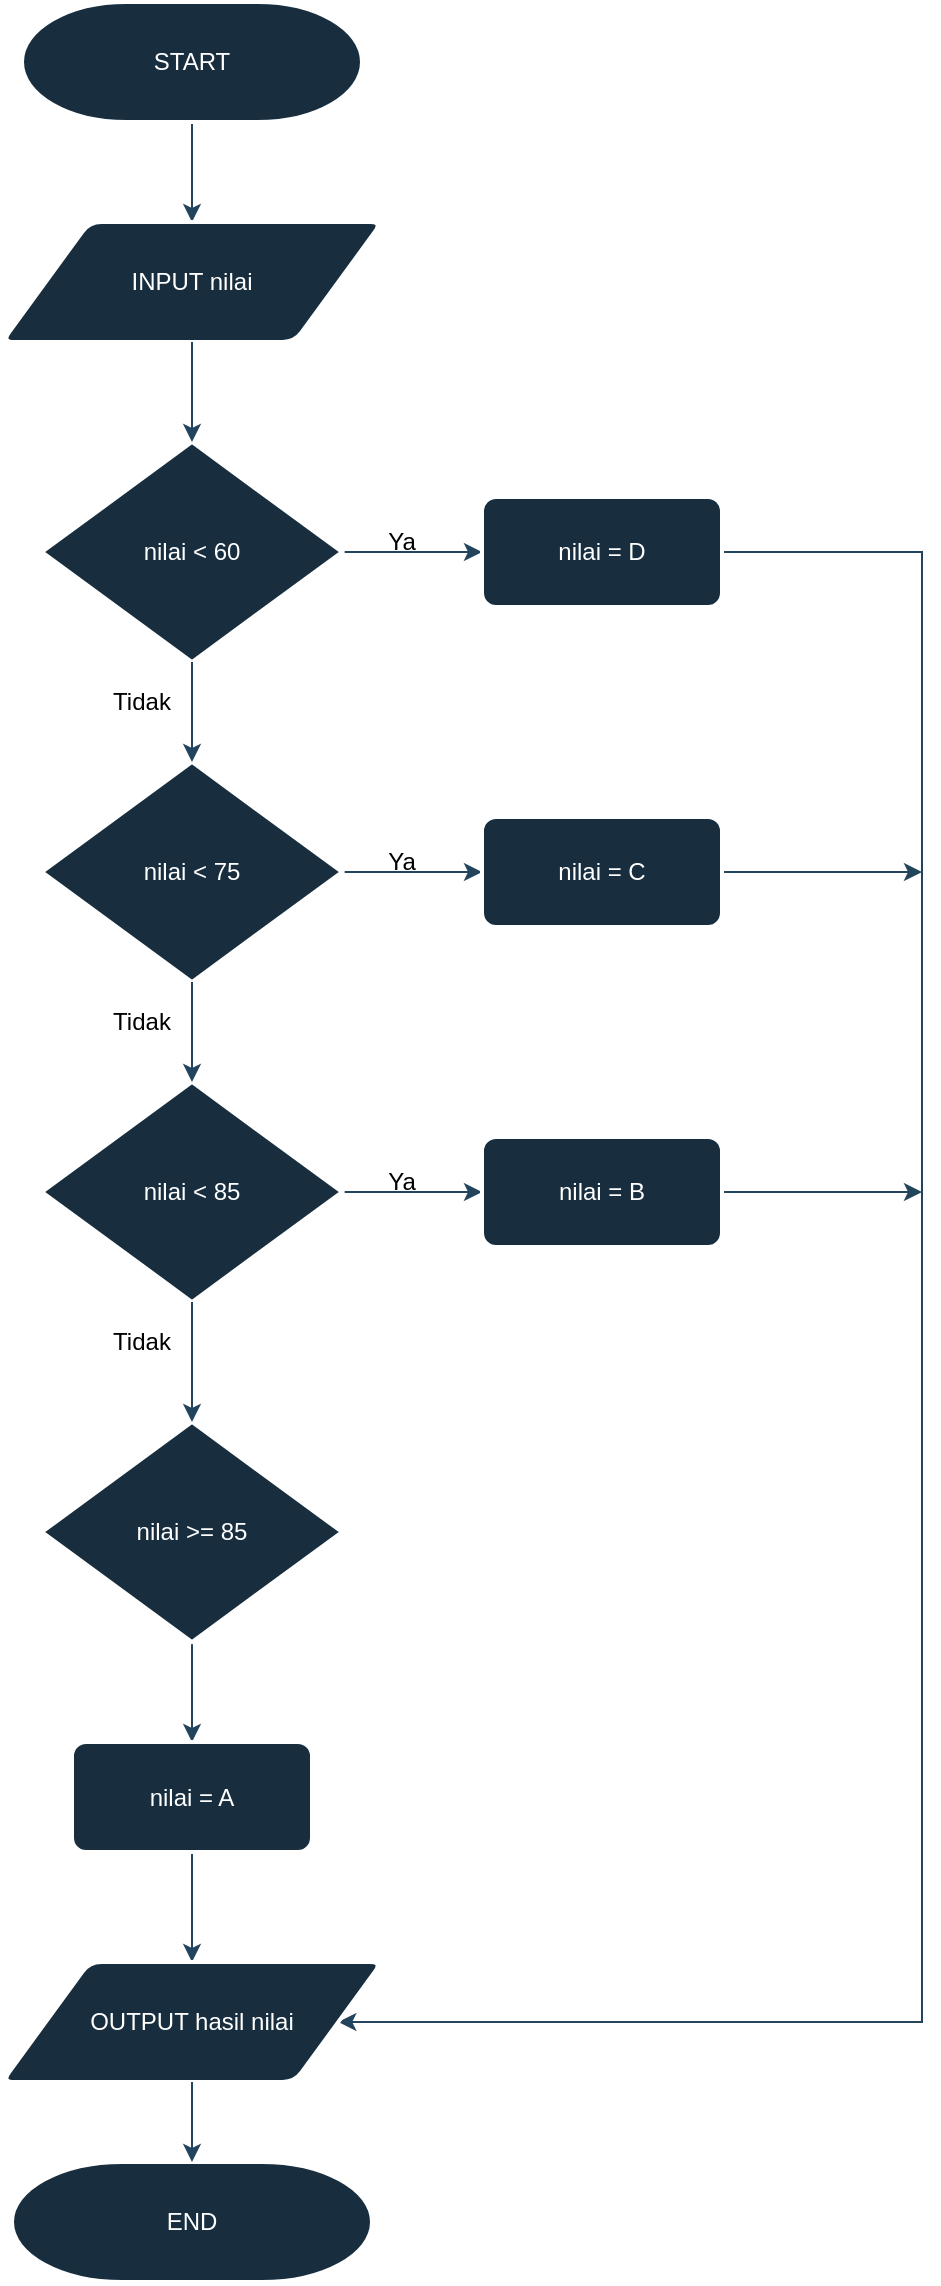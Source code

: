 <mxfile version="23.1.1" type="github">
  <diagram id="C5RBs43oDa-KdzZeNtuy" name="Page-1">
    <mxGraphModel dx="880" dy="434" grid="1" gridSize="10" guides="1" tooltips="1" connect="1" arrows="1" fold="1" page="1" pageScale="1" pageWidth="827" pageHeight="1169" math="0" shadow="0">
      <root>
        <mxCell id="WIyWlLk6GJQsqaUBKTNV-0" />
        <mxCell id="WIyWlLk6GJQsqaUBKTNV-1" parent="WIyWlLk6GJQsqaUBKTNV-0" />
        <mxCell id="iy436ZLBz4zsPdI52_lR-13" style="rounded=0;orthogonalLoop=1;jettySize=auto;html=1;exitX=0.5;exitY=1;exitDx=0;exitDy=0;exitPerimeter=0;entryX=0.5;entryY=0;entryDx=0;entryDy=0;strokeColor=#23445D;" edge="1" parent="WIyWlLk6GJQsqaUBKTNV-1" source="iy436ZLBz4zsPdI52_lR-0" target="iy436ZLBz4zsPdI52_lR-1">
          <mxGeometry relative="1" as="geometry" />
        </mxCell>
        <mxCell id="iy436ZLBz4zsPdI52_lR-0" value="START" style="strokeWidth=2;html=1;shape=mxgraph.flowchart.terminator;whiteSpace=wrap;labelBackgroundColor=none;fillColor=#182E3E;strokeColor=#FFFFFF;fontColor=#FFFFFF;" vertex="1" parent="WIyWlLk6GJQsqaUBKTNV-1">
          <mxGeometry x="320" y="20" width="170" height="60" as="geometry" />
        </mxCell>
        <mxCell id="iy436ZLBz4zsPdI52_lR-1" value="INPUT nilai" style="shape=parallelogram;html=1;strokeWidth=2;perimeter=parallelogramPerimeter;whiteSpace=wrap;rounded=1;arcSize=12;size=0.23;labelBackgroundColor=none;fillColor=#182E3E;strokeColor=#FFFFFF;fontColor=#FFFFFF;" vertex="1" parent="WIyWlLk6GJQsqaUBKTNV-1">
          <mxGeometry x="310" y="130" width="190" height="60" as="geometry" />
        </mxCell>
        <mxCell id="iy436ZLBz4zsPdI52_lR-23" style="edgeStyle=orthogonalEdgeStyle;rounded=0;orthogonalLoop=1;jettySize=auto;html=1;exitX=1;exitY=0.5;exitDx=0;exitDy=0;exitPerimeter=0;entryX=0;entryY=0.5;entryDx=0;entryDy=0;strokeColor=#23445D;" edge="1" parent="WIyWlLk6GJQsqaUBKTNV-1" source="iy436ZLBz4zsPdI52_lR-2" target="iy436ZLBz4zsPdI52_lR-3">
          <mxGeometry relative="1" as="geometry" />
        </mxCell>
        <mxCell id="iy436ZLBz4zsPdI52_lR-2" value="nilai &amp;lt; 60" style="strokeWidth=2;html=1;shape=mxgraph.flowchart.decision;whiteSpace=wrap;labelBackgroundColor=none;fillColor=#182E3E;strokeColor=#FFFFFF;fontColor=#FFFFFF;" vertex="1" parent="WIyWlLk6GJQsqaUBKTNV-1">
          <mxGeometry x="330" y="240" width="150" height="110" as="geometry" />
        </mxCell>
        <mxCell id="iy436ZLBz4zsPdI52_lR-25" style="edgeStyle=elbowEdgeStyle;rounded=0;orthogonalLoop=1;jettySize=auto;html=1;exitX=1;exitY=0.5;exitDx=0;exitDy=0;strokeColor=#23445D;" edge="1" parent="WIyWlLk6GJQsqaUBKTNV-1" source="iy436ZLBz4zsPdI52_lR-3" target="iy436ZLBz4zsPdI52_lR-10">
          <mxGeometry relative="1" as="geometry">
            <Array as="points">
              <mxPoint x="770" y="670" />
            </Array>
          </mxGeometry>
        </mxCell>
        <mxCell id="iy436ZLBz4zsPdI52_lR-3" value="nilai = D" style="rounded=1;whiteSpace=wrap;html=1;absoluteArcSize=1;arcSize=14;strokeWidth=2;labelBackgroundColor=none;fillColor=#182E3E;strokeColor=#FFFFFF;fontColor=#FFFFFF;" vertex="1" parent="WIyWlLk6GJQsqaUBKTNV-1">
          <mxGeometry x="550" y="267.5" width="120" height="55" as="geometry" />
        </mxCell>
        <mxCell id="iy436ZLBz4zsPdI52_lR-26" style="edgeStyle=elbowEdgeStyle;rounded=0;orthogonalLoop=1;jettySize=auto;html=1;exitX=1;exitY=0.5;exitDx=0;exitDy=0;exitPerimeter=0;entryX=0;entryY=0.5;entryDx=0;entryDy=0;strokeColor=#23445D;" edge="1" parent="WIyWlLk6GJQsqaUBKTNV-1" source="iy436ZLBz4zsPdI52_lR-4" target="iy436ZLBz4zsPdI52_lR-7">
          <mxGeometry relative="1" as="geometry" />
        </mxCell>
        <mxCell id="iy436ZLBz4zsPdI52_lR-4" value="nilai &amp;lt; 75" style="strokeWidth=2;html=1;shape=mxgraph.flowchart.decision;whiteSpace=wrap;labelBackgroundColor=none;fillColor=#182E3E;strokeColor=#FFFFFF;fontColor=#FFFFFF;" vertex="1" parent="WIyWlLk6GJQsqaUBKTNV-1">
          <mxGeometry x="330" y="400" width="150" height="110" as="geometry" />
        </mxCell>
        <mxCell id="iy436ZLBz4zsPdI52_lR-27" style="edgeStyle=elbowEdgeStyle;rounded=0;orthogonalLoop=1;jettySize=auto;html=1;exitX=1;exitY=0.5;exitDx=0;exitDy=0;exitPerimeter=0;entryX=0;entryY=0.5;entryDx=0;entryDy=0;strokeColor=#23445D;" edge="1" parent="WIyWlLk6GJQsqaUBKTNV-1" source="iy436ZLBz4zsPdI52_lR-5" target="iy436ZLBz4zsPdI52_lR-8">
          <mxGeometry relative="1" as="geometry" />
        </mxCell>
        <mxCell id="iy436ZLBz4zsPdI52_lR-5" value="nilai &amp;lt; 85" style="strokeWidth=2;html=1;shape=mxgraph.flowchart.decision;whiteSpace=wrap;labelBackgroundColor=none;fillColor=#182E3E;strokeColor=#FFFFFF;fontColor=#FFFFFF;" vertex="1" parent="WIyWlLk6GJQsqaUBKTNV-1">
          <mxGeometry x="330" y="560" width="150" height="110" as="geometry" />
        </mxCell>
        <mxCell id="iy436ZLBz4zsPdI52_lR-18" style="edgeStyle=orthogonalEdgeStyle;rounded=0;orthogonalLoop=1;jettySize=auto;html=1;exitX=0.5;exitY=1;exitDx=0;exitDy=0;exitPerimeter=0;entryX=0.5;entryY=0;entryDx=0;entryDy=0;strokeColor=#23445D;" edge="1" parent="WIyWlLk6GJQsqaUBKTNV-1" source="iy436ZLBz4zsPdI52_lR-6" target="iy436ZLBz4zsPdI52_lR-9">
          <mxGeometry relative="1" as="geometry" />
        </mxCell>
        <mxCell id="iy436ZLBz4zsPdI52_lR-6" value="nilai &amp;gt;= 85" style="strokeWidth=2;html=1;shape=mxgraph.flowchart.decision;whiteSpace=wrap;labelBackgroundColor=none;fillColor=#182E3E;strokeColor=#FFFFFF;fontColor=#FFFFFF;" vertex="1" parent="WIyWlLk6GJQsqaUBKTNV-1">
          <mxGeometry x="330" y="730" width="150" height="110" as="geometry" />
        </mxCell>
        <mxCell id="iy436ZLBz4zsPdI52_lR-28" style="edgeStyle=elbowEdgeStyle;rounded=0;orthogonalLoop=1;jettySize=auto;html=1;exitX=1;exitY=0.5;exitDx=0;exitDy=0;strokeColor=#23445D;" edge="1" parent="WIyWlLk6GJQsqaUBKTNV-1" source="iy436ZLBz4zsPdI52_lR-7">
          <mxGeometry relative="1" as="geometry">
            <mxPoint x="770" y="455" as="targetPoint" />
          </mxGeometry>
        </mxCell>
        <mxCell id="iy436ZLBz4zsPdI52_lR-7" value="nilai = C" style="rounded=1;whiteSpace=wrap;html=1;absoluteArcSize=1;arcSize=14;strokeWidth=2;labelBackgroundColor=none;fillColor=#182E3E;strokeColor=#FFFFFF;fontColor=#FFFFFF;" vertex="1" parent="WIyWlLk6GJQsqaUBKTNV-1">
          <mxGeometry x="550" y="427.5" width="120" height="55" as="geometry" />
        </mxCell>
        <mxCell id="iy436ZLBz4zsPdI52_lR-29" style="edgeStyle=elbowEdgeStyle;rounded=0;orthogonalLoop=1;jettySize=auto;html=1;exitX=1;exitY=0.5;exitDx=0;exitDy=0;strokeColor=#23445D;" edge="1" parent="WIyWlLk6GJQsqaUBKTNV-1" source="iy436ZLBz4zsPdI52_lR-8">
          <mxGeometry relative="1" as="geometry">
            <mxPoint x="770" y="615" as="targetPoint" />
          </mxGeometry>
        </mxCell>
        <mxCell id="iy436ZLBz4zsPdI52_lR-8" value="nilai = B" style="rounded=1;whiteSpace=wrap;html=1;absoluteArcSize=1;arcSize=14;strokeWidth=2;labelBackgroundColor=none;fillColor=#182E3E;strokeColor=#FFFFFF;fontColor=#FFFFFF;" vertex="1" parent="WIyWlLk6GJQsqaUBKTNV-1">
          <mxGeometry x="550" y="587.5" width="120" height="55" as="geometry" />
        </mxCell>
        <mxCell id="iy436ZLBz4zsPdI52_lR-19" style="edgeStyle=orthogonalEdgeStyle;rounded=0;orthogonalLoop=1;jettySize=auto;html=1;exitX=0.5;exitY=1;exitDx=0;exitDy=0;entryX=0.5;entryY=0;entryDx=0;entryDy=0;strokeColor=#23445D;" edge="1" parent="WIyWlLk6GJQsqaUBKTNV-1" source="iy436ZLBz4zsPdI52_lR-9" target="iy436ZLBz4zsPdI52_lR-10">
          <mxGeometry relative="1" as="geometry" />
        </mxCell>
        <mxCell id="iy436ZLBz4zsPdI52_lR-9" value="nilai = A" style="rounded=1;whiteSpace=wrap;html=1;absoluteArcSize=1;arcSize=14;strokeWidth=2;labelBackgroundColor=none;fillColor=#182E3E;strokeColor=#FFFFFF;fontColor=#FFFFFF;" vertex="1" parent="WIyWlLk6GJQsqaUBKTNV-1">
          <mxGeometry x="345" y="890" width="120" height="55" as="geometry" />
        </mxCell>
        <mxCell id="iy436ZLBz4zsPdI52_lR-10" value="OUTPUT hasil nilai" style="shape=parallelogram;html=1;strokeWidth=2;perimeter=parallelogramPerimeter;whiteSpace=wrap;rounded=1;arcSize=12;size=0.23;labelBackgroundColor=none;fillColor=#182E3E;strokeColor=#FFFFFF;fontColor=#FFFFFF;" vertex="1" parent="WIyWlLk6GJQsqaUBKTNV-1">
          <mxGeometry x="310" y="1000" width="190" height="60" as="geometry" />
        </mxCell>
        <mxCell id="iy436ZLBz4zsPdI52_lR-12" value="END" style="strokeWidth=2;html=1;shape=mxgraph.flowchart.terminator;whiteSpace=wrap;labelBackgroundColor=none;fillColor=#182E3E;strokeColor=#FFFFFF;fontColor=#FFFFFF;" vertex="1" parent="WIyWlLk6GJQsqaUBKTNV-1">
          <mxGeometry x="315" y="1100" width="180" height="60" as="geometry" />
        </mxCell>
        <mxCell id="iy436ZLBz4zsPdI52_lR-14" style="edgeStyle=orthogonalEdgeStyle;rounded=0;orthogonalLoop=1;jettySize=auto;html=1;exitX=0.5;exitY=1;exitDx=0;exitDy=0;entryX=0.5;entryY=0;entryDx=0;entryDy=0;entryPerimeter=0;strokeColor=#23445D;" edge="1" parent="WIyWlLk6GJQsqaUBKTNV-1" source="iy436ZLBz4zsPdI52_lR-1" target="iy436ZLBz4zsPdI52_lR-2">
          <mxGeometry relative="1" as="geometry" />
        </mxCell>
        <mxCell id="iy436ZLBz4zsPdI52_lR-15" style="edgeStyle=orthogonalEdgeStyle;rounded=0;orthogonalLoop=1;jettySize=auto;html=1;exitX=0.5;exitY=1;exitDx=0;exitDy=0;exitPerimeter=0;entryX=0.5;entryY=0;entryDx=0;entryDy=0;entryPerimeter=0;strokeColor=#23445D;" edge="1" parent="WIyWlLk6GJQsqaUBKTNV-1" source="iy436ZLBz4zsPdI52_lR-2" target="iy436ZLBz4zsPdI52_lR-4">
          <mxGeometry relative="1" as="geometry" />
        </mxCell>
        <mxCell id="iy436ZLBz4zsPdI52_lR-16" style="edgeStyle=orthogonalEdgeStyle;rounded=0;orthogonalLoop=1;jettySize=auto;html=1;exitX=0.5;exitY=1;exitDx=0;exitDy=0;exitPerimeter=0;entryX=0.5;entryY=0;entryDx=0;entryDy=0;entryPerimeter=0;strokeColor=#23445D;" edge="1" parent="WIyWlLk6GJQsqaUBKTNV-1" source="iy436ZLBz4zsPdI52_lR-4" target="iy436ZLBz4zsPdI52_lR-5">
          <mxGeometry relative="1" as="geometry" />
        </mxCell>
        <mxCell id="iy436ZLBz4zsPdI52_lR-17" style="edgeStyle=orthogonalEdgeStyle;rounded=0;orthogonalLoop=1;jettySize=auto;html=1;exitX=0.5;exitY=1;exitDx=0;exitDy=0;exitPerimeter=0;entryX=0.5;entryY=0;entryDx=0;entryDy=0;entryPerimeter=0;strokeColor=#23445D;" edge="1" parent="WIyWlLk6GJQsqaUBKTNV-1" source="iy436ZLBz4zsPdI52_lR-5" target="iy436ZLBz4zsPdI52_lR-6">
          <mxGeometry relative="1" as="geometry" />
        </mxCell>
        <mxCell id="iy436ZLBz4zsPdI52_lR-21" style="edgeStyle=orthogonalEdgeStyle;rounded=0;orthogonalLoop=1;jettySize=auto;html=1;exitX=0.5;exitY=1;exitDx=0;exitDy=0;entryX=0.5;entryY=0;entryDx=0;entryDy=0;entryPerimeter=0;strokeColor=#23445D;" edge="1" parent="WIyWlLk6GJQsqaUBKTNV-1" source="iy436ZLBz4zsPdI52_lR-10" target="iy436ZLBz4zsPdI52_lR-12">
          <mxGeometry relative="1" as="geometry" />
        </mxCell>
        <mxCell id="iy436ZLBz4zsPdI52_lR-30" value="Ya" style="text;strokeColor=none;align=center;fillColor=none;html=1;verticalAlign=middle;whiteSpace=wrap;rounded=0;fontColor=#000000;" vertex="1" parent="WIyWlLk6GJQsqaUBKTNV-1">
          <mxGeometry x="480" y="280" width="60" height="20" as="geometry" />
        </mxCell>
        <mxCell id="iy436ZLBz4zsPdI52_lR-32" value="Ya" style="text;strokeColor=none;align=center;fillColor=none;html=1;verticalAlign=middle;whiteSpace=wrap;rounded=0;fontColor=#000000;" vertex="1" parent="WIyWlLk6GJQsqaUBKTNV-1">
          <mxGeometry x="480" y="440" width="60" height="20" as="geometry" />
        </mxCell>
        <mxCell id="iy436ZLBz4zsPdI52_lR-34" value="Ya" style="text;strokeColor=none;align=center;fillColor=none;html=1;verticalAlign=middle;whiteSpace=wrap;rounded=0;fontColor=#000000;" vertex="1" parent="WIyWlLk6GJQsqaUBKTNV-1">
          <mxGeometry x="480" y="600" width="60" height="20" as="geometry" />
        </mxCell>
        <mxCell id="iy436ZLBz4zsPdI52_lR-36" value="Tidak" style="text;strokeColor=none;align=center;fillColor=none;html=1;verticalAlign=middle;whiteSpace=wrap;rounded=0;fontColor=#000000;" vertex="1" parent="WIyWlLk6GJQsqaUBKTNV-1">
          <mxGeometry x="360" y="360" width="40" height="20" as="geometry" />
        </mxCell>
        <mxCell id="iy436ZLBz4zsPdI52_lR-37" value="Tidak" style="text;strokeColor=none;align=center;fillColor=none;html=1;verticalAlign=middle;whiteSpace=wrap;rounded=0;fontColor=#000000;" vertex="1" parent="WIyWlLk6GJQsqaUBKTNV-1">
          <mxGeometry x="360" y="520" width="40" height="20" as="geometry" />
        </mxCell>
        <mxCell id="iy436ZLBz4zsPdI52_lR-38" value="Tidak" style="text;strokeColor=none;align=center;fillColor=none;html=1;verticalAlign=middle;whiteSpace=wrap;rounded=0;fontColor=#000000;" vertex="1" parent="WIyWlLk6GJQsqaUBKTNV-1">
          <mxGeometry x="360" y="680" width="40" height="20" as="geometry" />
        </mxCell>
      </root>
    </mxGraphModel>
  </diagram>
</mxfile>
